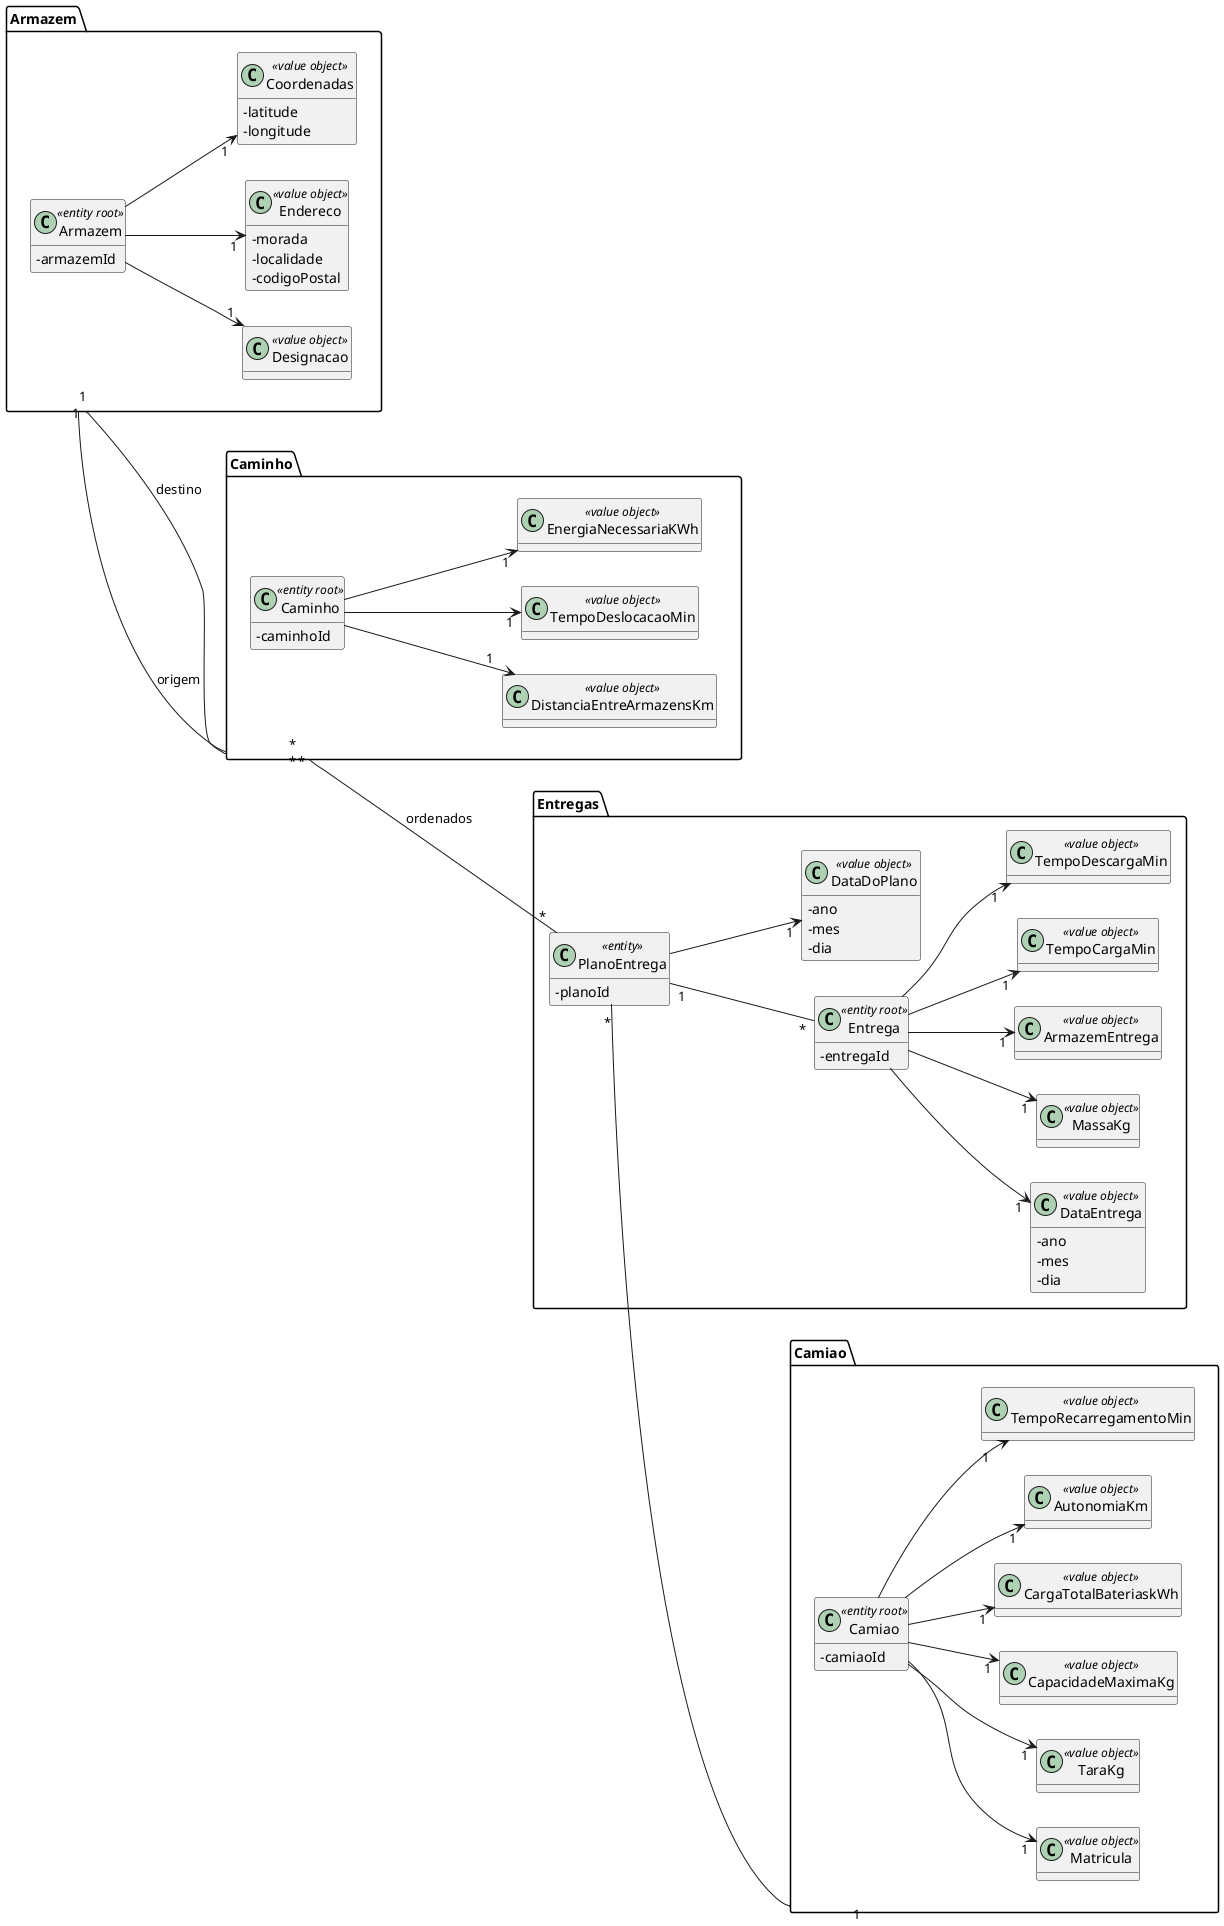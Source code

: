 @startuml
hide methods
left to right direction
skinparam classAttributeIconSize 0

package Camiao{
class Camiao{
    -camiaoId 
}
class Matricula{}
class TaraKg{}
class CapacidadeMaximaKg{}
class CargaTotalBateriaskWh{}
class AutonomiaKm{}
class TempoRecarregamentoMin{}

Camiao <<entity root>>
Matricula <<value object>>
TaraKg <<value object>>
CapacidadeMaximaKg <<value object>>
CargaTotalBateriaskWh <<value object>>
AutonomiaKm <<value object>>
TempoRecarregamentoMin <<value object>>

Camiao  --> "1" Matricula
Camiao  --> "1" TaraKg
Camiao  --> "1" CapacidadeMaximaKg
Camiao  --> "1" CargaTotalBateriaskWh
Camiao  --> "1" AutonomiaKm
Camiao  --> "1" TempoRecarregamentoMin
}

package Armazem{
class Armazem{
    -armazemId
}
class Designacao{}
class Endereco{
    -morada
    -localidade
    -codigoPostal
}
class Coordenadas{
     -latitude
     -longitude
}

Armazem <<entity root>>
Designacao <<value object>>
Endereco <<value object>>
Coordenadas <<value object>>

Armazem  --> "1" Designacao
Armazem  --> "1" Endereco
Armazem  --> "1" Coordenadas
}


package Entregas{
class Entrega{
  -entregaId  
}
class DataEntrega{
    -ano 
    -mes
    -dia
}
class MassaKg{}
class ArmazemEntrega{}
class TempoCargaMin{}
class TempoDescargaMin{}

Entrega <<entity root>>
DataEntrega <<value object>>
MassaKg <<value object>>
ArmazemEntrega <<value object>>
TempoCargaMin <<value object>>
TempoDescargaMin <<value object>>

Entrega  --> "1" DataEntrega
Entrega  --> "1" MassaKg
Entrega  --> "1" TempoCargaMin
Entrega  --> "1" TempoDescargaMin
Entrega  --> "1" ArmazemEntrega


class PlanoEntrega{
    -planoId
}
class DataDoPlano{
    -ano 
    -mes
    -dia
}

PlanoEntrega <<entity>>
DataDoPlano <<value object>>

PlanoEntrega --> "1" DataDoPlano
}

package Caminho{
class Caminho{
    -caminhoId
}
class DistanciaEntreArmazensKm{}
class TempoDeslocacaoMin{}
class EnergiaNecessariaKWh{}

Caminho <<entity root>>
DistanciaEntreArmazensKm <<value object>>
TempoDeslocacaoMin <<value object>>
EnergiaNecessariaKWh <<value object>>

Caminho --> "1" DistanciaEntreArmazensKm
Caminho --> "1" TempoDeslocacaoMin
Caminho --> "1" EnergiaNecessariaKWh
}

Armazem "1" -- "*" Caminho : destino
Armazem "1" -- "*" Caminho : origem
Caminho "*" -- "*" PlanoEntrega : ordenados
PlanoEntrega "1" -- "*" Entrega
PlanoEntrega "*" -- "1" Camiao

@enduml